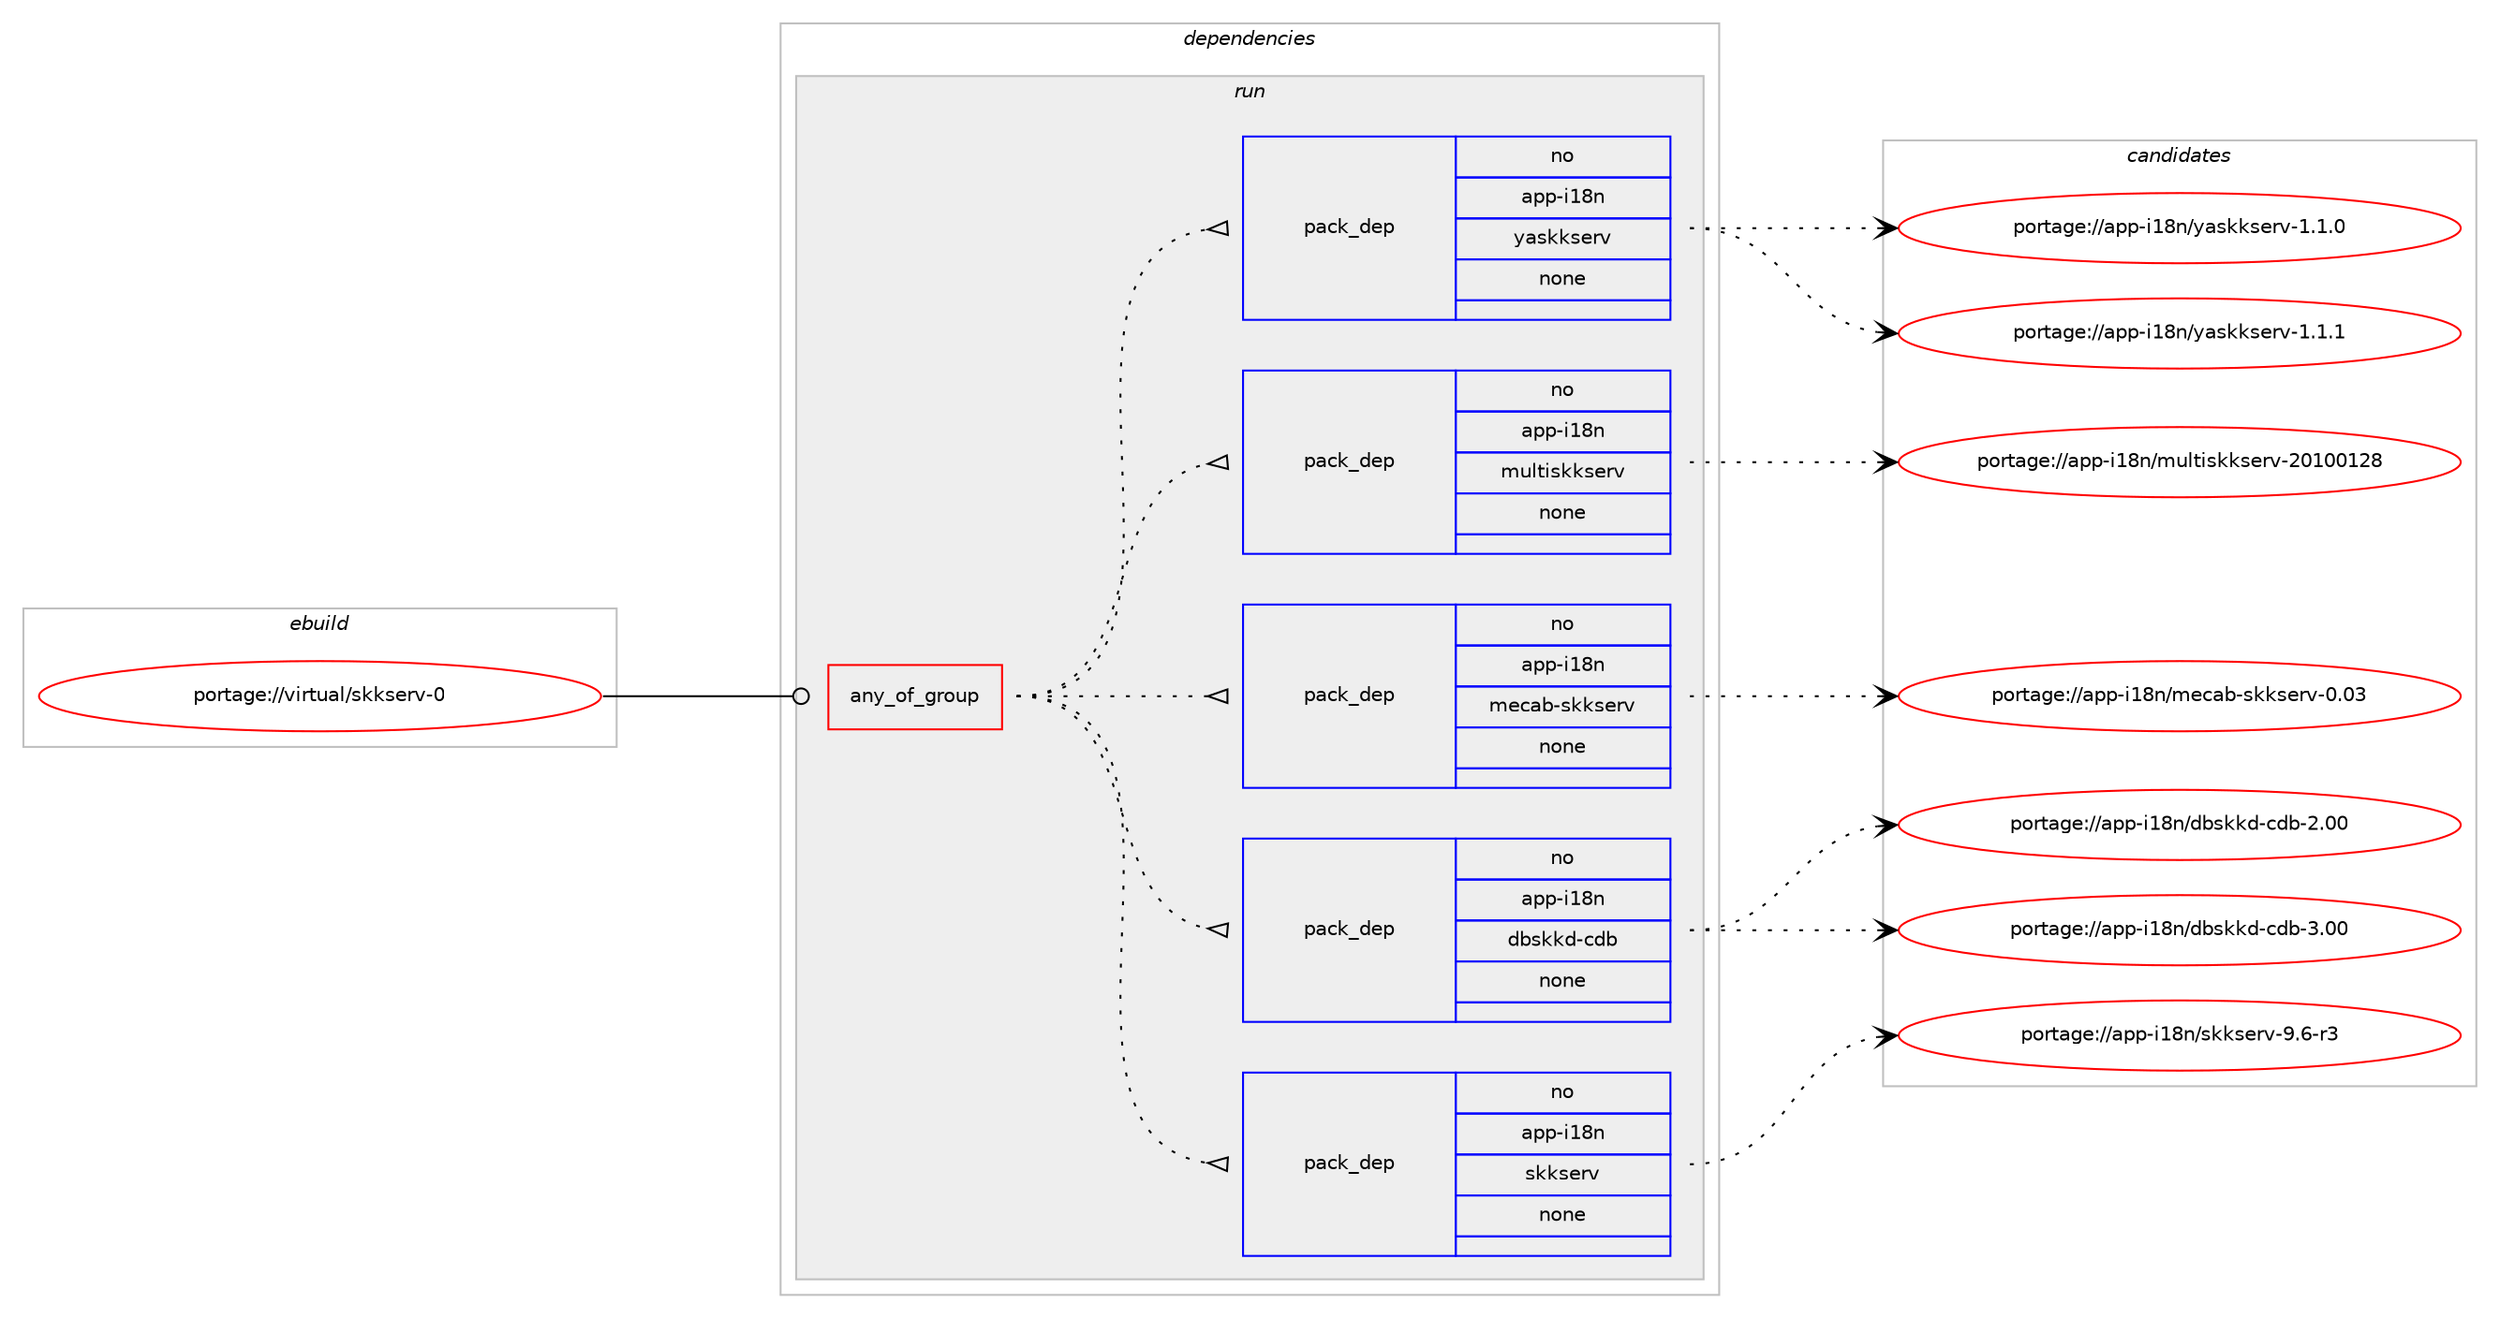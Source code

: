 digraph prolog {

# *************
# Graph options
# *************

newrank=true;
concentrate=true;
compound=true;
graph [rankdir=LR,fontname=Helvetica,fontsize=10,ranksep=1.5];#, ranksep=2.5, nodesep=0.2];
edge  [arrowhead=vee];
node  [fontname=Helvetica,fontsize=10];

# **********
# The ebuild
# **********

subgraph cluster_leftcol {
color=gray;
rank=same;
label=<<i>ebuild</i>>;
id [label="portage://virtual/skkserv-0", color=red, width=4, href="../virtual/skkserv-0.svg"];
}

# ****************
# The dependencies
# ****************

subgraph cluster_midcol {
color=gray;
label=<<i>dependencies</i>>;
subgraph cluster_compile {
fillcolor="#eeeeee";
style=filled;
label=<<i>compile</i>>;
}
subgraph cluster_compileandrun {
fillcolor="#eeeeee";
style=filled;
label=<<i>compile and run</i>>;
}
subgraph cluster_run {
fillcolor="#eeeeee";
style=filled;
label=<<i>run</i>>;
subgraph any613 {
dependency33964 [label=<<TABLE BORDER="0" CELLBORDER="1" CELLSPACING="0" CELLPADDING="4"><TR><TD CELLPADDING="10">any_of_group</TD></TR></TABLE>>, shape=none, color=red];subgraph pack27287 {
dependency33965 [label=<<TABLE BORDER="0" CELLBORDER="1" CELLSPACING="0" CELLPADDING="4" WIDTH="220"><TR><TD ROWSPAN="6" CELLPADDING="30">pack_dep</TD></TR><TR><TD WIDTH="110">no</TD></TR><TR><TD>app-i18n</TD></TR><TR><TD>skkserv</TD></TR><TR><TD>none</TD></TR><TR><TD></TD></TR></TABLE>>, shape=none, color=blue];
}
dependency33964:e -> dependency33965:w [weight=20,style="dotted",arrowhead="oinv"];
subgraph pack27288 {
dependency33966 [label=<<TABLE BORDER="0" CELLBORDER="1" CELLSPACING="0" CELLPADDING="4" WIDTH="220"><TR><TD ROWSPAN="6" CELLPADDING="30">pack_dep</TD></TR><TR><TD WIDTH="110">no</TD></TR><TR><TD>app-i18n</TD></TR><TR><TD>dbskkd-cdb</TD></TR><TR><TD>none</TD></TR><TR><TD></TD></TR></TABLE>>, shape=none, color=blue];
}
dependency33964:e -> dependency33966:w [weight=20,style="dotted",arrowhead="oinv"];
subgraph pack27289 {
dependency33967 [label=<<TABLE BORDER="0" CELLBORDER="1" CELLSPACING="0" CELLPADDING="4" WIDTH="220"><TR><TD ROWSPAN="6" CELLPADDING="30">pack_dep</TD></TR><TR><TD WIDTH="110">no</TD></TR><TR><TD>app-i18n</TD></TR><TR><TD>mecab-skkserv</TD></TR><TR><TD>none</TD></TR><TR><TD></TD></TR></TABLE>>, shape=none, color=blue];
}
dependency33964:e -> dependency33967:w [weight=20,style="dotted",arrowhead="oinv"];
subgraph pack27290 {
dependency33968 [label=<<TABLE BORDER="0" CELLBORDER="1" CELLSPACING="0" CELLPADDING="4" WIDTH="220"><TR><TD ROWSPAN="6" CELLPADDING="30">pack_dep</TD></TR><TR><TD WIDTH="110">no</TD></TR><TR><TD>app-i18n</TD></TR><TR><TD>multiskkserv</TD></TR><TR><TD>none</TD></TR><TR><TD></TD></TR></TABLE>>, shape=none, color=blue];
}
dependency33964:e -> dependency33968:w [weight=20,style="dotted",arrowhead="oinv"];
subgraph pack27291 {
dependency33969 [label=<<TABLE BORDER="0" CELLBORDER="1" CELLSPACING="0" CELLPADDING="4" WIDTH="220"><TR><TD ROWSPAN="6" CELLPADDING="30">pack_dep</TD></TR><TR><TD WIDTH="110">no</TD></TR><TR><TD>app-i18n</TD></TR><TR><TD>yaskkserv</TD></TR><TR><TD>none</TD></TR><TR><TD></TD></TR></TABLE>>, shape=none, color=blue];
}
dependency33964:e -> dependency33969:w [weight=20,style="dotted",arrowhead="oinv"];
}
id:e -> dependency33964:w [weight=20,style="solid",arrowhead="odot"];
}
}

# **************
# The candidates
# **************

subgraph cluster_choices {
rank=same;
color=gray;
label=<<i>candidates</i>>;

subgraph choice27287 {
color=black;
nodesep=1;
choice9711211245105495611047115107107115101114118455746544511451 [label="portage://app-i18n/skkserv-9.6-r3", color=red, width=4,href="../app-i18n/skkserv-9.6-r3.svg"];
dependency33965:e -> choice9711211245105495611047115107107115101114118455746544511451:w [style=dotted,weight="100"];
}
subgraph choice27288 {
color=black;
nodesep=1;
choice9711211245105495611047100981151071071004599100984551464848 [label="portage://app-i18n/dbskkd-cdb-3.00", color=red, width=4,href="../app-i18n/dbskkd-cdb-3.00.svg"];
choice9711211245105495611047100981151071071004599100984550464848 [label="portage://app-i18n/dbskkd-cdb-2.00", color=red, width=4,href="../app-i18n/dbskkd-cdb-2.00.svg"];
dependency33966:e -> choice9711211245105495611047100981151071071004599100984551464848:w [style=dotted,weight="100"];
dependency33966:e -> choice9711211245105495611047100981151071071004599100984550464848:w [style=dotted,weight="100"];
}
subgraph choice27289 {
color=black;
nodesep=1;
choice9711211245105495611047109101999798451151071071151011141184548464851 [label="portage://app-i18n/mecab-skkserv-0.03", color=red, width=4,href="../app-i18n/mecab-skkserv-0.03.svg"];
dependency33967:e -> choice9711211245105495611047109101999798451151071071151011141184548464851:w [style=dotted,weight="100"];
}
subgraph choice27290 {
color=black;
nodesep=1;
choice9711211245105495611047109117108116105115107107115101114118455048494848495056 [label="portage://app-i18n/multiskkserv-20100128", color=red, width=4,href="../app-i18n/multiskkserv-20100128.svg"];
dependency33968:e -> choice9711211245105495611047109117108116105115107107115101114118455048494848495056:w [style=dotted,weight="100"];
}
subgraph choice27291 {
color=black;
nodesep=1;
choice971121124510549561104712197115107107115101114118454946494649 [label="portage://app-i18n/yaskkserv-1.1.1", color=red, width=4,href="../app-i18n/yaskkserv-1.1.1.svg"];
choice971121124510549561104712197115107107115101114118454946494648 [label="portage://app-i18n/yaskkserv-1.1.0", color=red, width=4,href="../app-i18n/yaskkserv-1.1.0.svg"];
dependency33969:e -> choice971121124510549561104712197115107107115101114118454946494649:w [style=dotted,weight="100"];
dependency33969:e -> choice971121124510549561104712197115107107115101114118454946494648:w [style=dotted,weight="100"];
}
}

}
